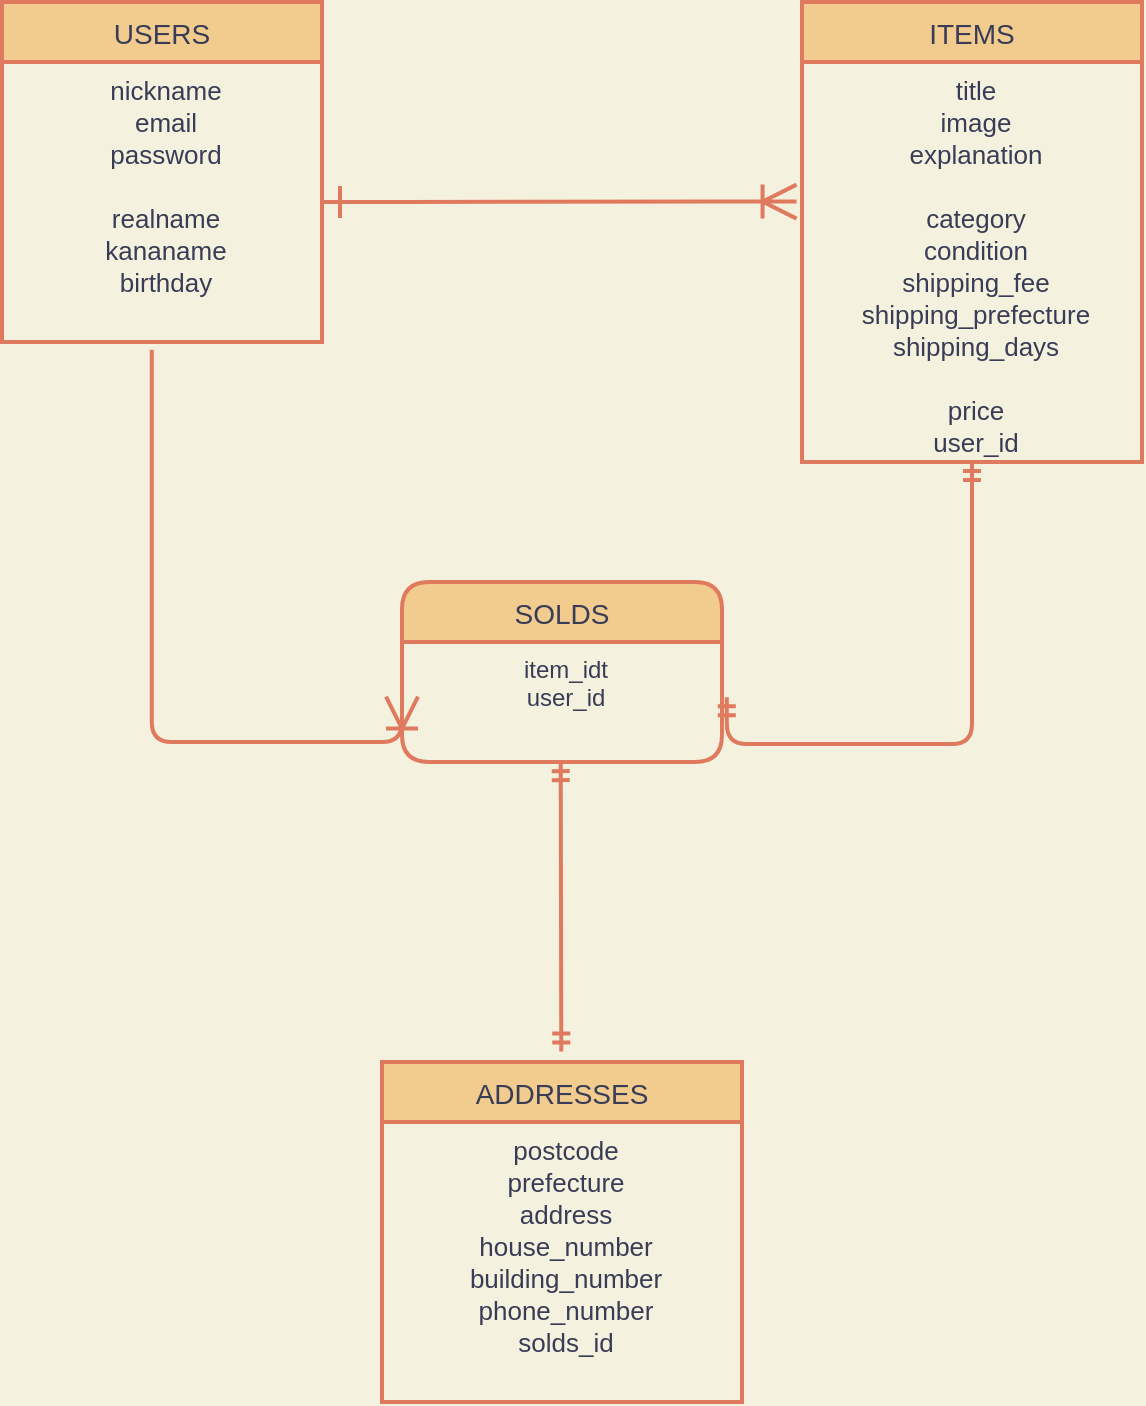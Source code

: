 <mxfile version="13.10.0" type="embed">
    <diagram id="_JM5KyisCDRZDTf7J8O1" name="Page-1">
        <mxGraphModel dx="766" dy="743" grid="1" gridSize="10" guides="1" tooltips="1" connect="0" arrows="1" fold="1" page="1" pageScale="1" pageWidth="850" pageHeight="1100" background="#F4F1DE" math="0" shadow="0">
            <root>
                <mxCell id="0"/>
                <mxCell id="1" parent="0"/>
                <mxCell id="9" value="USERS" style="swimlane;childLayout=stackLayout;horizontal=1;startSize=30;horizontalStack=0;fontSize=14;fontStyle=0;strokeWidth=2;resizeParent=0;resizeLast=1;shadow=0;dashed=0;align=center;fillColor=#F2CC8F;strokeColor=#E07A5F;fontColor=#393C56;" vertex="1" parent="1">
                    <mxGeometry x="140" y="260" width="160" height="170" as="geometry"/>
                </mxCell>
                <mxCell id="10" value="nickname&#10;email&#10;password&#10;&#10;realname&#10;kananame&#10;birthday" style="align=center;strokeColor=none;fillColor=none;spacingLeft=4;fontSize=13;verticalAlign=top;resizable=0;rotatable=0;part=1;fontColor=#393C56;" vertex="1" parent="9">
                    <mxGeometry y="30" width="160" height="140" as="geometry"/>
                </mxCell>
                <mxCell id="11" value="ITEMS" style="swimlane;childLayout=stackLayout;horizontal=1;startSize=30;horizontalStack=0;fontSize=14;fontStyle=0;strokeWidth=2;resizeParent=0;resizeLast=1;shadow=0;dashed=0;align=center;fillColor=#F2CC8F;strokeColor=#E07A5F;fontColor=#393C56;" vertex="1" parent="1">
                    <mxGeometry x="540" y="260" width="170" height="230" as="geometry"/>
                </mxCell>
                <mxCell id="12" value="title&#10;image&#10;explanation&#10;&#10;category&#10;condition&#10;shipping_fee&#10;shipping_prefecture&#10;shipping_days&#10;&#10;price&#10;user_id&#10;" style="align=center;strokeColor=none;fillColor=none;spacingLeft=4;fontSize=13;verticalAlign=top;resizable=0;rotatable=0;part=1;fontColor=#393C56;" vertex="1" parent="11">
                    <mxGeometry y="30" width="170" height="200" as="geometry"/>
                </mxCell>
                <mxCell id="14" value="ADDRESSES" style="swimlane;childLayout=stackLayout;horizontal=1;startSize=30;horizontalStack=0;fontSize=14;fontStyle=0;strokeWidth=2;resizeParent=0;resizeLast=1;shadow=0;dashed=0;align=center;fillColor=#F2CC8F;strokeColor=#E07A5F;fontColor=#393C56;" vertex="1" parent="1">
                    <mxGeometry x="330" y="790" width="180" height="170" as="geometry"/>
                </mxCell>
                <mxCell id="15" value="postcode&#10;prefecture&#10;address&#10;house_number&#10;building_number&#10;phone_number&#10;solds_id" style="align=center;strokeColor=none;fillColor=none;spacingLeft=4;fontSize=13;verticalAlign=top;resizable=0;rotatable=0;part=1;fontColor=#393C56;" vertex="1" parent="14">
                    <mxGeometry y="30" width="180" height="140" as="geometry"/>
                </mxCell>
                <mxCell id="27" value="" style="edgeStyle=entityRelationEdgeStyle;fontSize=12;html=1;endArrow=ERoneToMany;entryX=-0.016;entryY=0.349;entryDx=0;entryDy=0;entryPerimeter=0;fillColor=#F2CC8F;endFill=0;strokeColor=#E07A5F;strokeWidth=2;startArrow=ERone;startFill=0;endSize=14;sourcePerimeterSpacing=1;targetPerimeterSpacing=3;startSize=13;labelBackgroundColor=#F4F1DE;fontColor=#393C56;" edge="1" parent="1" source="10" target="12">
                    <mxGeometry width="100" height="100" relative="1" as="geometry">
                        <mxPoint x="303" y="360" as="sourcePoint"/>
                        <mxPoint x="440" y="400" as="targetPoint"/>
                    </mxGeometry>
                </mxCell>
                <mxCell id="28" value="" style="edgeStyle=orthogonalEdgeStyle;fontSize=12;html=1;endArrow=ERmandOne;startArrow=ERmandOne;strokeColor=#E07A5F;strokeWidth=2;entryX=0.5;entryY=1;entryDx=0;entryDy=0;labelBackgroundColor=#F4F1DE;fontColor=#393C56;exitX=1.015;exitY=0.461;exitDx=0;exitDy=0;exitPerimeter=0;" edge="1" parent="1" source="30" target="12">
                    <mxGeometry width="100" height="100" relative="1" as="geometry">
                        <mxPoint x="510" y="630" as="sourcePoint"/>
                        <mxPoint x="460" y="470" as="targetPoint"/>
                        <Array as="points">
                            <mxPoint x="625" y="631"/>
                        </Array>
                    </mxGeometry>
                </mxCell>
                <mxCell id="29" value="SOLDS" style="swimlane;childLayout=stackLayout;horizontal=1;startSize=30;horizontalStack=0;rounded=1;fontSize=14;fontStyle=0;strokeWidth=2;resizeParent=0;resizeLast=1;shadow=0;dashed=0;align=center;strokeColor=#E07A5F;fontColor=#393C56;fillColor=#F2CC8F;" vertex="1" parent="1">
                    <mxGeometry x="340" y="550" width="160" height="90" as="geometry"/>
                </mxCell>
                <mxCell id="30" value="item_idt&#10;user_id" style="align=center;strokeColor=none;fillColor=none;spacingLeft=4;fontSize=12;verticalAlign=top;resizable=0;rotatable=0;part=1;fontColor=#393C56;" vertex="1" parent="29">
                    <mxGeometry y="30" width="160" height="60" as="geometry"/>
                </mxCell>
                <mxCell id="33" value="" style="edgeStyle=elbowEdgeStyle;fontSize=12;html=1;endArrow=ERoneToMany;strokeColor=#E07A5F;fillColor=#F2CC8F;exitX=0.468;exitY=1.028;exitDx=0;exitDy=0;exitPerimeter=0;elbow=vertical;strokeWidth=2;entryX=0;entryY=0.455;entryDx=0;entryDy=0;entryPerimeter=0;startSize=10;endSize=13;" edge="1" parent="1" source="10" target="30">
                    <mxGeometry width="100" height="100" relative="1" as="geometry">
                        <mxPoint x="185" y="450" as="sourcePoint"/>
                        <mxPoint x="300" y="630" as="targetPoint"/>
                        <Array as="points">
                            <mxPoint x="230" y="630"/>
                        </Array>
                    </mxGeometry>
                </mxCell>
                <mxCell id="34" value="" style="fontSize=12;html=1;endArrow=ERmandOne;startArrow=ERmandOne;strokeColor=#E07A5F;strokeWidth=2;fillColor=#F2CC8F;exitX=0.498;exitY=-0.031;exitDx=0;exitDy=0;exitPerimeter=0;entryX=0.496;entryY=1.001;entryDx=0;entryDy=0;entryPerimeter=0;" edge="1" parent="1" source="14" target="30">
                    <mxGeometry width="100" height="100" relative="1" as="geometry">
                        <mxPoint x="550" y="780" as="sourcePoint"/>
                        <mxPoint x="423" y="690" as="targetPoint"/>
                    </mxGeometry>
                </mxCell>
            </root>
        </mxGraphModel>
    </diagram>
</mxfile>